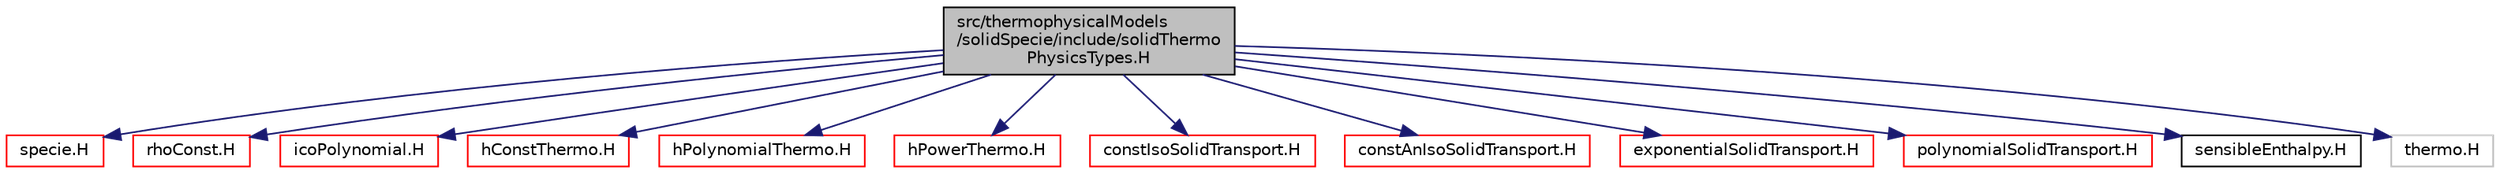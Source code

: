 digraph "src/thermophysicalModels/solidSpecie/include/solidThermoPhysicsTypes.H"
{
  bgcolor="transparent";
  edge [fontname="Helvetica",fontsize="10",labelfontname="Helvetica",labelfontsize="10"];
  node [fontname="Helvetica",fontsize="10",shape=record];
  Node1 [label="src/thermophysicalModels\l/solidSpecie/include/solidThermo\lPhysicsTypes.H",height=0.2,width=0.4,color="black", fillcolor="grey75", style="filled" fontcolor="black"];
  Node1 -> Node2 [color="midnightblue",fontsize="10",style="solid",fontname="Helvetica"];
  Node2 [label="specie.H",height=0.2,width=0.4,color="red",URL="$specie_8H.html"];
  Node1 -> Node3 [color="midnightblue",fontsize="10",style="solid",fontname="Helvetica"];
  Node3 [label="rhoConst.H",height=0.2,width=0.4,color="red",URL="$rhoConst_8H.html"];
  Node1 -> Node4 [color="midnightblue",fontsize="10",style="solid",fontname="Helvetica"];
  Node4 [label="icoPolynomial.H",height=0.2,width=0.4,color="red",URL="$icoPolynomial_8H.html"];
  Node1 -> Node5 [color="midnightblue",fontsize="10",style="solid",fontname="Helvetica"];
  Node5 [label="hConstThermo.H",height=0.2,width=0.4,color="red",URL="$hConstThermo_8H.html"];
  Node1 -> Node6 [color="midnightblue",fontsize="10",style="solid",fontname="Helvetica"];
  Node6 [label="hPolynomialThermo.H",height=0.2,width=0.4,color="red",URL="$hPolynomialThermo_8H.html"];
  Node1 -> Node7 [color="midnightblue",fontsize="10",style="solid",fontname="Helvetica"];
  Node7 [label="hPowerThermo.H",height=0.2,width=0.4,color="red",URL="$hPowerThermo_8H.html"];
  Node1 -> Node8 [color="midnightblue",fontsize="10",style="solid",fontname="Helvetica"];
  Node8 [label="constIsoSolidTransport.H",height=0.2,width=0.4,color="red",URL="$constIsoSolidTransport_8H.html"];
  Node1 -> Node9 [color="midnightblue",fontsize="10",style="solid",fontname="Helvetica"];
  Node9 [label="constAnIsoSolidTransport.H",height=0.2,width=0.4,color="red",URL="$constAnIsoSolidTransport_8H.html"];
  Node1 -> Node10 [color="midnightblue",fontsize="10",style="solid",fontname="Helvetica"];
  Node10 [label="exponentialSolidTransport.H",height=0.2,width=0.4,color="red",URL="$exponentialSolidTransport_8H.html"];
  Node1 -> Node11 [color="midnightblue",fontsize="10",style="solid",fontname="Helvetica"];
  Node11 [label="polynomialSolidTransport.H",height=0.2,width=0.4,color="red",URL="$polynomialSolidTransport_8H.html"];
  Node1 -> Node12 [color="midnightblue",fontsize="10",style="solid",fontname="Helvetica"];
  Node12 [label="sensibleEnthalpy.H",height=0.2,width=0.4,color="black",URL="$sensibleEnthalpy_8H.html"];
  Node1 -> Node13 [color="midnightblue",fontsize="10",style="solid",fontname="Helvetica"];
  Node13 [label="thermo.H",height=0.2,width=0.4,color="grey75"];
}
